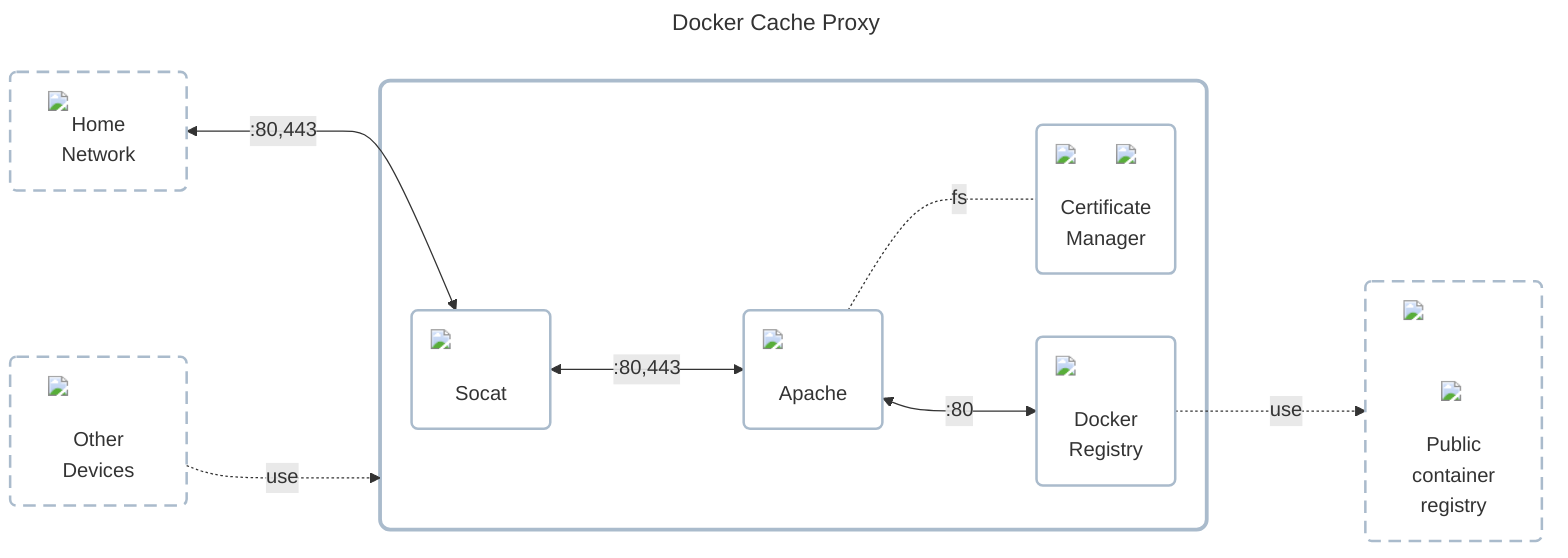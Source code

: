 ---
title: Docker Cache Proxy
---

flowchart LR
    classDef cluster fill:#ffffff00,stroke:#aabbccff,stroke-width:3px,rx:8px,ry:8px;
    classDef node fill:#ffffff00,stroke:#aabbccff,stroke-width:2px,rx:5px,ry:5px;
    classDef dashed_border stroke-dasharray:10 6;

    home_network["<img src='../../../../icons/network.png' style='min-width:80px;max-width:80px' />Home<br />Network"]
    class home_network dashed_border
    other_devices["<img src='../../../../icons/servers.png' style='min-width:80px;max-width:80px' /><br />Other<br />Devices"]
    class other_devices dashed_border

    subgraph app_wrapper[" "]
        socket_proxy("<img src='../../../../icons/ingress.png' style='min-width:80px;max-width:80px' /><br />Socat")
        http_proxy("<img src='../../../../icons/apache.png' style='min-width:80px;max-width:80px' /><br />Apache")
        certificate_manager("<img src='../../../../icons/cronjob.png' style='min-width:32px;max-width:32px;position:absolute;top:0;right:0' /><img src='../../../../icons/lets-encrypt.png' style='min-width:80px;max-width:80px' /><br />Certificate<br />Manager")
        docker_registry("<img src='../../../../icons/docker.png' style='min-width:80px;max-width:80px' /><br />Docker<br />Registry")

        socket_proxy <--->|:80,443| http_proxy <--->|:80| docker_registry
        http_proxy -..-|fs| certificate_manager
    end

    dockerhub["<div style='position:relative;width:80px;height:80px;margin:0 auto'><img src='../../../../icons/cloud.png' style='min-width:80px;max-width:80px' /><img src='../../../../icons/docker.png' style='min-width:50px;max-width:50px;position:absolute;bottom:0;right:0' /></div><br />Public<br />container<br />registry"]
    class dockerhub dashed_border

    home_network <--->|:80,443| socket_proxy
    other_devices -..->|use| app_wrapper
    other_devices ~~~~ socket_proxy
    docker_registry -..->|use| dockerhub